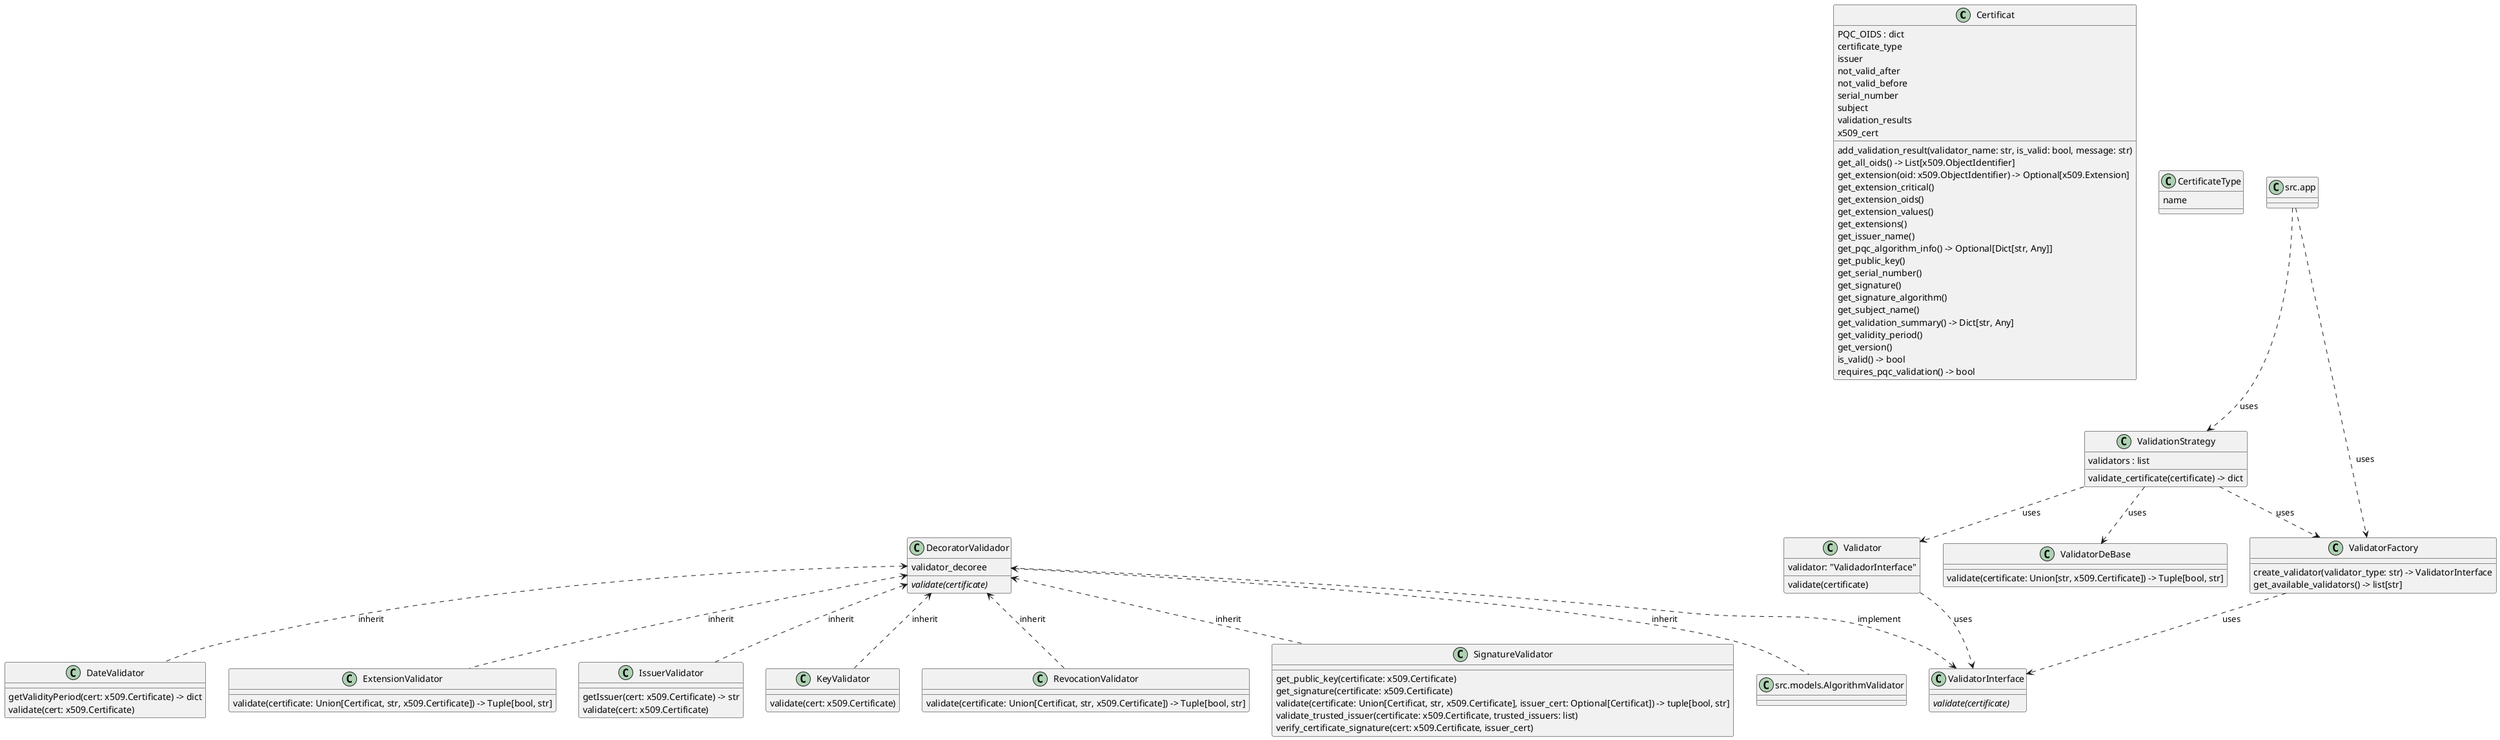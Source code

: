 @startuml classes_UML-decorator-fin-validator
set namespaceSeparator none
class "Certificat" as src.models.certificat {
  PQC_OIDS : dict
  certificate_type
  issuer
  not_valid_after
  not_valid_before
  serial_number
  subject
  validation_results
  x509_cert
  add_validation_result(validator_name: str, is_valid: bool, message: str)
  get_all_oids() -> List[x509.ObjectIdentifier]
  get_extension(oid: x509.ObjectIdentifier) -> Optional[x509.Extension]
  get_extension_critical()
  get_extension_oids()
  get_extension_values()
  get_extensions()
  get_issuer_name()
  get_pqc_algorithm_info() -> Optional[Dict[str, Any]]
  get_public_key()
  get_serial_number()
  get_signature()
  get_signature_algorithm()
  get_subject_name()
  get_validation_summary() -> Dict[str, Any]
  get_validity_period()
  get_version()
  is_valid() -> bool
  requires_pqc_validation() -> bool
}
class "CertificateType" as src.models.certificat.CertificateType {
  name
}
class "DateValidator" as src.models.DateValidator {
  getValidityPeriod(cert: x509.Certificate) -> dict
  validate(cert: x509.Certificate)
}
class "DecoratorValidador" as src.models.DecoratorValidador {
  validator_decoree
  {abstract}validate(certificate)
}
class "ValidatorInterface" as src.models.ValidatorInterface {
  {abstract}validate(certificate)
}
class "Validator" as src.models.Validator {
  validator: "ValidadorInterface"
  validate(certificate)
}
class "ExtensionValidator" as src.models.ExtensionValidator {
  validate(certificate: Union[Certificat, str, x509.Certificate]) -> Tuple[bool, str]
}
class "IssuerValidator" as src.models.IssuerValidator {
  getIssuer(cert: x509.Certificate) -> str
  validate(cert: x509.Certificate)
}
class "KeyValidator" as src.models.KeyValidator {
  validate(cert: x509.Certificate)
}
class "ValidationStrategy" as src.models.ValidationStrategy {
  validators : list
  validate_certificate(certificate) -> dict
}
class "RevocationValidator" as src.models.RevocationValidator {
  validate(certificate: Union[Certificat, str, x509.Certificate]) -> Tuple[bool, str]
}
class "SignatureValidator" as src.models.SignatureValidator {
  get_public_key(certificate: x509.Certificate)
  get_signature(certificate: x509.Certificate)
  validate(certificate: Union[Certificat, str, x509.Certificate], issuer_cert: Optional[Certificat]) -> tuple[bool, str]
  validate_trusted_issuer(certificate: x509.Certificate, trusted_issuers: list)
  verify_certificate_signature(cert: x509.Certificate, issuer_cert)
}
class "ValidatorDeBase" as src.models.ValidatorDeBase {
  validate(certificate: Union[str, x509.Certificate]) -> Tuple[bool, str]
}
class "ValidatorFactory" as src.models.ValidatorFactory {
  create_validator(validator_type: str) -> ValidatorInterface
  get_available_validators() -> list[str]
}
src.app ..> src.models.ValidationStrategy  : uses
src.app ..> src.models.ValidatorFactory  : uses
src.models.ValidationStrategy ..> src.models.ValidatorDeBase  : uses
src.models.ValidationStrategy ..> src.models.Validator  : uses
src.models.ValidationStrategy ..> src.models.ValidatorFactory  : uses
src.models.ValidatorFactory ..> src.models.ValidatorInterface  : uses
src.models.Validator ..> src.models.ValidatorInterface  : uses
src.models.DecoratorValidador ..> src.models.ValidatorInterface  : implement
src.models.DecoratorValidador <.. src.models.DateValidator : inherit
src.models.DecoratorValidador <.. src.models.IssuerValidator : inherit
src.models.DecoratorValidador <.. src.models.KeyValidator : inherit
src.models.DecoratorValidador <.. src.models.SignatureValidator : inherit
src.models.DecoratorValidador <.. src.models.RevocationValidator : inherit
src.models.DecoratorValidador <.. src.models.AlgorithmValidator : inherit
src.models.DecoratorValidador <.. src.models.ExtensionValidator : inherit

@enduml
